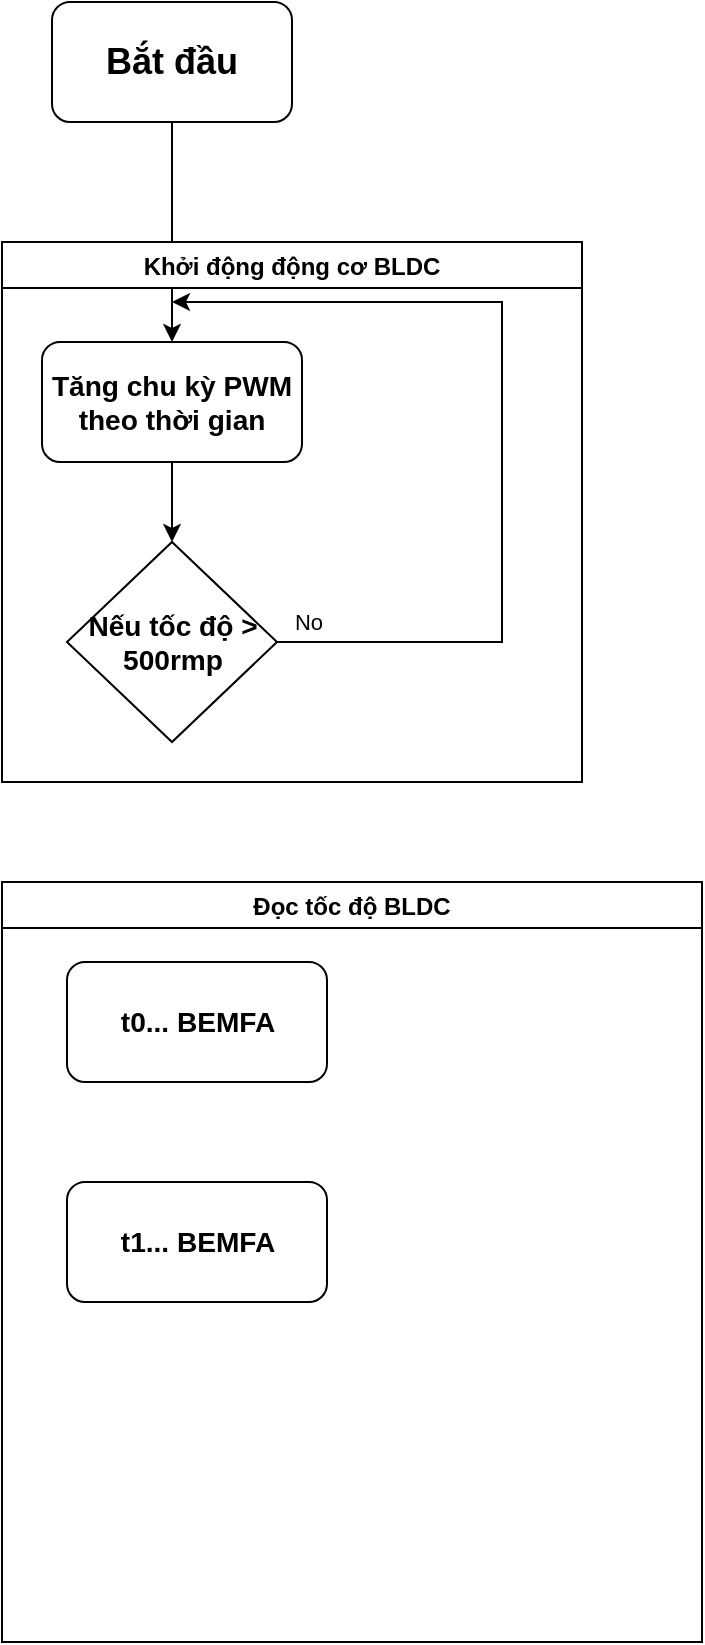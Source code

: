 <mxfile version="14.9.6" type="github">
  <diagram id="fQWwzDUrFH1u1bidVbNE" name="Page-1">
    <mxGraphModel dx="1108" dy="484" grid="1" gridSize="10" guides="1" tooltips="1" connect="1" arrows="1" fold="1" page="1" pageScale="1" pageWidth="827" pageHeight="1169" math="0" shadow="0">
      <root>
        <mxCell id="0" />
        <mxCell id="1" parent="0" />
        <mxCell id="wZnrccts35dA2xqpB4YH-17" style="edgeStyle=orthogonalEdgeStyle;rounded=0;orthogonalLoop=1;jettySize=auto;html=1;exitX=0.5;exitY=1;exitDx=0;exitDy=0;entryX=0.5;entryY=0;entryDx=0;entryDy=0;" edge="1" parent="1" source="wZnrccts35dA2xqpB4YH-3" target="wZnrccts35dA2xqpB4YH-5">
          <mxGeometry relative="1" as="geometry" />
        </mxCell>
        <mxCell id="wZnrccts35dA2xqpB4YH-3" value="&lt;h2&gt;Bắt đầu&lt;/h2&gt;" style="rounded=1;whiteSpace=wrap;html=1;" vertex="1" parent="1">
          <mxGeometry x="85" y="20" width="120" height="60" as="geometry" />
        </mxCell>
        <mxCell id="wZnrccts35dA2xqpB4YH-13" value="Khởi động động cơ BLDC" style="swimlane;" vertex="1" parent="1">
          <mxGeometry x="60" y="140" width="290" height="270" as="geometry" />
        </mxCell>
        <mxCell id="wZnrccts35dA2xqpB4YH-19" style="edgeStyle=orthogonalEdgeStyle;rounded=0;orthogonalLoop=1;jettySize=auto;html=1;exitX=0.5;exitY=1;exitDx=0;exitDy=0;entryX=0.5;entryY=0;entryDx=0;entryDy=0;" edge="1" parent="wZnrccts35dA2xqpB4YH-13" source="wZnrccts35dA2xqpB4YH-5" target="wZnrccts35dA2xqpB4YH-14">
          <mxGeometry relative="1" as="geometry" />
        </mxCell>
        <mxCell id="wZnrccts35dA2xqpB4YH-5" value="&lt;h3&gt;Tăng chu kỳ PWM theo thời gian&lt;/h3&gt;" style="rounded=1;whiteSpace=wrap;html=1;" vertex="1" parent="wZnrccts35dA2xqpB4YH-13">
          <mxGeometry x="20" y="50" width="130" height="60" as="geometry" />
        </mxCell>
        <mxCell id="wZnrccts35dA2xqpB4YH-14" value="&lt;h3&gt;Nếu tốc độ &amp;gt; 500rmp&lt;/h3&gt;" style="rhombus;whiteSpace=wrap;html=1;" vertex="1" parent="wZnrccts35dA2xqpB4YH-13">
          <mxGeometry x="32.5" y="150" width="105" height="100" as="geometry" />
        </mxCell>
        <mxCell id="wZnrccts35dA2xqpB4YH-18" value="No" style="edgeStyle=orthogonalEdgeStyle;rounded=0;orthogonalLoop=1;jettySize=auto;html=1;exitX=1;exitY=0.5;exitDx=0;exitDy=0;" edge="1" parent="1" source="wZnrccts35dA2xqpB4YH-14">
          <mxGeometry x="-0.932" y="10" relative="1" as="geometry">
            <mxPoint x="145" y="170" as="targetPoint" />
            <Array as="points">
              <mxPoint x="310" y="340" />
              <mxPoint x="310" y="170" />
            </Array>
            <mxPoint as="offset" />
          </mxGeometry>
        </mxCell>
        <mxCell id="wZnrccts35dA2xqpB4YH-21" value="Đọc tốc độ BLDC" style="swimlane;" vertex="1" parent="1">
          <mxGeometry x="60" y="460" width="350" height="380" as="geometry" />
        </mxCell>
        <mxCell id="wZnrccts35dA2xqpB4YH-23" value="&lt;h3&gt;t0... BEMFA&lt;/h3&gt;" style="rounded=1;whiteSpace=wrap;html=1;" vertex="1" parent="wZnrccts35dA2xqpB4YH-21">
          <mxGeometry x="32.5" y="40" width="130" height="60" as="geometry" />
        </mxCell>
        <mxCell id="wZnrccts35dA2xqpB4YH-24" value="&lt;h3&gt;t1... BEMFA&lt;/h3&gt;" style="rounded=1;whiteSpace=wrap;html=1;" vertex="1" parent="wZnrccts35dA2xqpB4YH-21">
          <mxGeometry x="32.5" y="150" width="130" height="60" as="geometry" />
        </mxCell>
      </root>
    </mxGraphModel>
  </diagram>
</mxfile>
